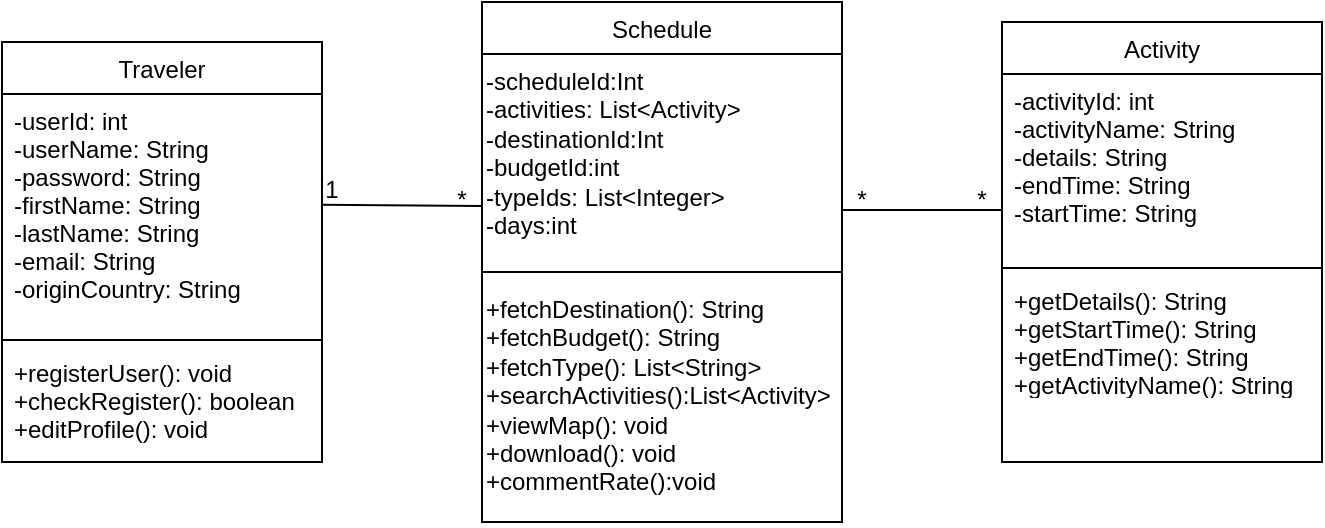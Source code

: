 <mxfile version="24.8.3">
  <diagram id="C5RBs43oDa-KdzZeNtuy" name="Page-1">
    <mxGraphModel dx="632" dy="322" grid="1" gridSize="10" guides="1" tooltips="1" connect="1" arrows="1" fold="1" page="1" pageScale="1" pageWidth="827" pageHeight="1169" math="0" shadow="0">
      <root>
        <mxCell id="WIyWlLk6GJQsqaUBKTNV-0" />
        <mxCell id="WIyWlLk6GJQsqaUBKTNV-1" parent="WIyWlLk6GJQsqaUBKTNV-0" />
        <mxCell id="zkfFHV4jXpPFQw0GAbJ--0" value="Traveler" style="swimlane;fontStyle=0;align=center;verticalAlign=top;childLayout=stackLayout;horizontal=1;startSize=26;horizontalStack=0;resizeParent=1;resizeLast=0;collapsible=1;marginBottom=0;rounded=0;shadow=0;strokeWidth=1;" parent="WIyWlLk6GJQsqaUBKTNV-1" vertex="1">
          <mxGeometry x="220" y="30" width="160" height="210" as="geometry">
            <mxRectangle x="220" y="120" width="160" height="26" as="alternateBounds" />
          </mxGeometry>
        </mxCell>
        <mxCell id="zkfFHV4jXpPFQw0GAbJ--1" value="-userId: int&#xa;-userName: String&#xa;-password: String&#xa;-firstName: String&#xa;-lastName: String&#xa;-email: String&#xa;-originCountry: String&#xa;" style="text;align=left;verticalAlign=top;spacingLeft=4;spacingRight=4;overflow=hidden;rotatable=0;points=[[0,0.5],[1,0.5]];portConstraint=eastwest;" parent="zkfFHV4jXpPFQw0GAbJ--0" vertex="1">
          <mxGeometry y="26" width="160" height="120" as="geometry" />
        </mxCell>
        <mxCell id="zkfFHV4jXpPFQw0GAbJ--4" value="" style="line;html=1;strokeWidth=1;align=left;verticalAlign=middle;spacingTop=-1;spacingLeft=3;spacingRight=3;rotatable=0;labelPosition=right;points=[];portConstraint=eastwest;" parent="zkfFHV4jXpPFQw0GAbJ--0" vertex="1">
          <mxGeometry y="146" width="160" height="6" as="geometry" />
        </mxCell>
        <mxCell id="zkfFHV4jXpPFQw0GAbJ--5" value="+registerUser(): void        &#xa;+checkRegister(): boolean             &#xa;+editProfile(): void &#xa;&#xa; " style="text;align=left;verticalAlign=top;spacingLeft=4;spacingRight=4;overflow=hidden;rotatable=0;points=[[0,0.5],[1,0.5]];portConstraint=eastwest;fontColor=#000000;" parent="zkfFHV4jXpPFQw0GAbJ--0" vertex="1">
          <mxGeometry y="152" width="160" height="58" as="geometry" />
        </mxCell>
        <mxCell id="6QLQ3uW720AcvR_tzlIk-1" value="Schedule&#xa;" style="swimlane;fontStyle=0;align=center;verticalAlign=top;childLayout=stackLayout;horizontal=1;startSize=26;horizontalStack=0;resizeParent=1;resizeLast=0;collapsible=1;marginBottom=0;rounded=0;shadow=0;strokeWidth=1;" parent="WIyWlLk6GJQsqaUBKTNV-1" vertex="1">
          <mxGeometry x="460" y="10" width="180" height="260" as="geometry">
            <mxRectangle x="550" y="140" width="160" height="26" as="alternateBounds" />
          </mxGeometry>
        </mxCell>
        <mxCell id="6QLQ3uW720AcvR_tzlIk-10" value="-scheduleId:Int&lt;br&gt;-activities: List&amp;lt;Activity&amp;gt;&lt;br&gt;-destinationId:Int&amp;nbsp;&lt;br&gt;-budgetId:int&lt;br&gt;-typeIds: List&amp;lt;Integer&amp;gt;&lt;br&gt;&lt;span style=&quot;background-color: initial;&quot;&gt;-days:int&amp;nbsp;&amp;nbsp;&lt;b&gt; &amp;nbsp; &amp;nbsp; &amp;nbsp;&amp;nbsp;&lt;/b&gt;&lt;/span&gt;" style="text;whiteSpace=wrap;html=1;" parent="6QLQ3uW720AcvR_tzlIk-1" vertex="1">
          <mxGeometry y="26" width="180" height="104" as="geometry" />
        </mxCell>
        <mxCell id="6QLQ3uW720AcvR_tzlIk-2" value="" style="line;html=1;strokeWidth=1;align=left;verticalAlign=middle;spacingTop=-1;spacingLeft=3;spacingRight=3;rotatable=0;labelPosition=right;points=[];portConstraint=eastwest;" parent="6QLQ3uW720AcvR_tzlIk-1" vertex="1">
          <mxGeometry y="130" width="180" height="10" as="geometry" />
        </mxCell>
        <mxCell id="zXE7DQCdoMgi_iKqW7go-1" value="&lt;div&gt;+fetchDestination(): String&lt;/div&gt;&lt;div&gt;+fetchBudget(): String&lt;/div&gt;&lt;div&gt;+fetchType(): List&amp;lt;String&amp;gt;&lt;/div&gt;&lt;div&gt;+searchActivities():List&amp;lt;Activity&amp;gt;&lt;/div&gt;&lt;div&gt;&lt;span style=&quot;background-color: initial;&quot;&gt;+viewMap(): void&lt;/span&gt;&lt;/div&gt;&lt;div&gt;+download(): void&amp;nbsp;&amp;nbsp;&lt;/div&gt;&lt;div&gt;+commentRate():void&amp;nbsp;&amp;nbsp;&lt;/div&gt;&lt;div&gt;&lt;br&gt;&lt;/div&gt;" style="text;whiteSpace=wrap;html=1;" parent="6QLQ3uW720AcvR_tzlIk-1" vertex="1">
          <mxGeometry y="140" width="180" height="120" as="geometry" />
        </mxCell>
        <mxCell id="6QLQ3uW720AcvR_tzlIk-14" value="" style="endArrow=none;html=1;rounded=0;exitX=0.997;exitY=0.207;exitDx=0;exitDy=0;exitPerimeter=0;entryX=0;entryY=0.75;entryDx=0;entryDy=0;" parent="WIyWlLk6GJQsqaUBKTNV-1" edge="1">
          <mxGeometry width="50" height="50" relative="1" as="geometry">
            <mxPoint x="379.52" y="111.382" as="sourcePoint" />
            <mxPoint x="460" y="112" as="targetPoint" />
          </mxGeometry>
        </mxCell>
        <mxCell id="6QLQ3uW720AcvR_tzlIk-21" value="*" style="text;html=1;strokeColor=none;fillColor=none;align=center;verticalAlign=middle;whiteSpace=wrap;rounded=0;" parent="WIyWlLk6GJQsqaUBKTNV-1" vertex="1">
          <mxGeometry x="440" y="104" width="20" height="10" as="geometry" />
        </mxCell>
        <mxCell id="6QLQ3uW720AcvR_tzlIk-22" value="1" style="text;html=1;strokeColor=none;fillColor=none;align=center;verticalAlign=middle;whiteSpace=wrap;rounded=0;" parent="WIyWlLk6GJQsqaUBKTNV-1" vertex="1">
          <mxGeometry x="380" y="99" width="10" height="10" as="geometry" />
        </mxCell>
        <mxCell id="NLHQeGFv5M9r62Dl8d4k-0" value="Activity" style="swimlane;fontStyle=0;align=center;verticalAlign=top;childLayout=stackLayout;horizontal=1;startSize=26;horizontalStack=0;resizeParent=1;resizeLast=0;collapsible=1;marginBottom=0;rounded=0;shadow=0;strokeWidth=1;" vertex="1" parent="WIyWlLk6GJQsqaUBKTNV-1">
          <mxGeometry x="720" y="20" width="160" height="220" as="geometry">
            <mxRectangle x="220" y="120" width="160" height="26" as="alternateBounds" />
          </mxGeometry>
        </mxCell>
        <mxCell id="NLHQeGFv5M9r62Dl8d4k-1" value="-activityId: int&#xa;-activityName: String&#xa;-details: String&#xa;-endTime: String&#xa;-startTime: String&#xa;&#xa;" style="text;align=left;verticalAlign=top;spacingLeft=4;spacingRight=4;overflow=hidden;rotatable=0;points=[[0,0.5],[1,0.5]];portConstraint=eastwest;" vertex="1" parent="NLHQeGFv5M9r62Dl8d4k-0">
          <mxGeometry y="26" width="160" height="94" as="geometry" />
        </mxCell>
        <mxCell id="NLHQeGFv5M9r62Dl8d4k-2" value="" style="line;html=1;strokeWidth=1;align=left;verticalAlign=middle;spacingTop=-1;spacingLeft=3;spacingRight=3;rotatable=0;labelPosition=right;points=[];portConstraint=eastwest;" vertex="1" parent="NLHQeGFv5M9r62Dl8d4k-0">
          <mxGeometry y="120" width="160" height="6" as="geometry" />
        </mxCell>
        <mxCell id="NLHQeGFv5M9r62Dl8d4k-3" value="+getDetails(): String&#xa;+getStartTime(): String &#xa;+getEndTime(): String&#xa;+getActivityName(): String&#xa;" style="text;align=left;verticalAlign=top;spacingLeft=4;spacingRight=4;overflow=hidden;rotatable=0;points=[[0,0.5],[1,0.5]];portConstraint=eastwest;fontColor=#000000;" vertex="1" parent="NLHQeGFv5M9r62Dl8d4k-0">
          <mxGeometry y="126" width="160" height="58" as="geometry" />
        </mxCell>
        <mxCell id="NLHQeGFv5M9r62Dl8d4k-4" value="" style="endArrow=none;html=1;rounded=0;exitX=1;exitY=0.75;exitDx=0;exitDy=0;entryX=1;entryY=1;entryDx=0;entryDy=0;" edge="1" parent="WIyWlLk6GJQsqaUBKTNV-1" source="6QLQ3uW720AcvR_tzlIk-10" target="NLHQeGFv5M9r62Dl8d4k-6">
          <mxGeometry width="50" height="50" relative="1" as="geometry">
            <mxPoint x="640.0" y="114.002" as="sourcePoint" />
            <mxPoint x="720.48" y="114.62" as="targetPoint" />
          </mxGeometry>
        </mxCell>
        <mxCell id="NLHQeGFv5M9r62Dl8d4k-5" value="*" style="text;html=1;strokeColor=none;fillColor=none;align=center;verticalAlign=middle;whiteSpace=wrap;rounded=0;" vertex="1" parent="WIyWlLk6GJQsqaUBKTNV-1">
          <mxGeometry x="640" y="104" width="20" height="10" as="geometry" />
        </mxCell>
        <mxCell id="NLHQeGFv5M9r62Dl8d4k-6" value="*" style="text;html=1;strokeColor=none;fillColor=none;align=center;verticalAlign=middle;whiteSpace=wrap;rounded=0;" vertex="1" parent="WIyWlLk6GJQsqaUBKTNV-1">
          <mxGeometry x="700" y="104" width="20" height="10" as="geometry" />
        </mxCell>
      </root>
    </mxGraphModel>
  </diagram>
</mxfile>
